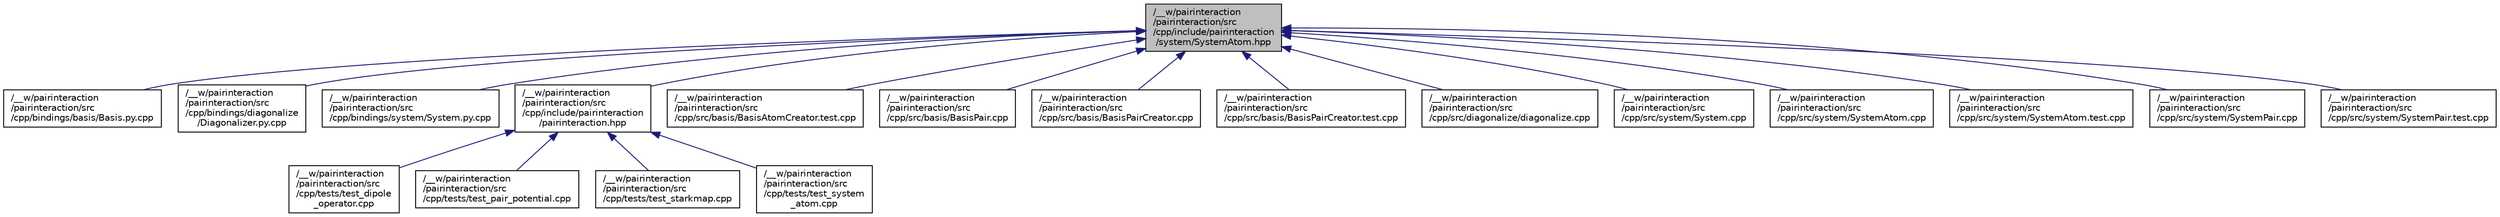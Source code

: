 digraph "/__w/pairinteraction/pairinteraction/src/cpp/include/pairinteraction/system/SystemAtom.hpp"
{
 // INTERACTIVE_SVG=YES
 // LATEX_PDF_SIZE
  bgcolor="transparent";
  edge [fontname="Helvetica",fontsize="10",labelfontname="Helvetica",labelfontsize="10"];
  node [fontname="Helvetica",fontsize="10",shape=record];
  Node1 [label="/__w/pairinteraction\l/pairinteraction/src\l/cpp/include/pairinteraction\l/system/SystemAtom.hpp",height=0.2,width=0.4,color="black", fillcolor="grey75", style="filled", fontcolor="black",tooltip=" "];
  Node1 -> Node2 [dir="back",color="midnightblue",fontsize="10",style="solid",fontname="Helvetica"];
  Node2 [label="/__w/pairinteraction\l/pairinteraction/src\l/cpp/bindings/basis/Basis.py.cpp",height=0.2,width=0.4,color="black",URL="$Basis_8py_8cpp.html",tooltip=" "];
  Node1 -> Node3 [dir="back",color="midnightblue",fontsize="10",style="solid",fontname="Helvetica"];
  Node3 [label="/__w/pairinteraction\l/pairinteraction/src\l/cpp/bindings/diagonalize\l/Diagonalizer.py.cpp",height=0.2,width=0.4,color="black",URL="$Diagonalizer_8py_8cpp.html",tooltip=" "];
  Node1 -> Node4 [dir="back",color="midnightblue",fontsize="10",style="solid",fontname="Helvetica"];
  Node4 [label="/__w/pairinteraction\l/pairinteraction/src\l/cpp/bindings/system/System.py.cpp",height=0.2,width=0.4,color="black",URL="$System_8py_8cpp.html",tooltip=" "];
  Node1 -> Node5 [dir="back",color="midnightblue",fontsize="10",style="solid",fontname="Helvetica"];
  Node5 [label="/__w/pairinteraction\l/pairinteraction/src\l/cpp/include/pairinteraction\l/pairinteraction.hpp",height=0.2,width=0.4,color="black",URL="$pairinteraction_8hpp.html",tooltip=" "];
  Node5 -> Node6 [dir="back",color="midnightblue",fontsize="10",style="solid",fontname="Helvetica"];
  Node6 [label="/__w/pairinteraction\l/pairinteraction/src\l/cpp/tests/test_dipole\l_operator.cpp",height=0.2,width=0.4,color="black",URL="$test__dipole__operator_8cpp.html",tooltip=" "];
  Node5 -> Node7 [dir="back",color="midnightblue",fontsize="10",style="solid",fontname="Helvetica"];
  Node7 [label="/__w/pairinteraction\l/pairinteraction/src\l/cpp/tests/test_pair_potential.cpp",height=0.2,width=0.4,color="black",URL="$test__pair__potential_8cpp.html",tooltip=" "];
  Node5 -> Node8 [dir="back",color="midnightblue",fontsize="10",style="solid",fontname="Helvetica"];
  Node8 [label="/__w/pairinteraction\l/pairinteraction/src\l/cpp/tests/test_starkmap.cpp",height=0.2,width=0.4,color="black",URL="$test__starkmap_8cpp.html",tooltip=" "];
  Node5 -> Node9 [dir="back",color="midnightblue",fontsize="10",style="solid",fontname="Helvetica"];
  Node9 [label="/__w/pairinteraction\l/pairinteraction/src\l/cpp/tests/test_system\l_atom.cpp",height=0.2,width=0.4,color="black",URL="$test__system__atom_8cpp.html",tooltip=" "];
  Node1 -> Node10 [dir="back",color="midnightblue",fontsize="10",style="solid",fontname="Helvetica"];
  Node10 [label="/__w/pairinteraction\l/pairinteraction/src\l/cpp/src/basis/BasisAtomCreator.test.cpp",height=0.2,width=0.4,color="black",URL="$BasisAtomCreator_8test_8cpp.html",tooltip=" "];
  Node1 -> Node11 [dir="back",color="midnightblue",fontsize="10",style="solid",fontname="Helvetica"];
  Node11 [label="/__w/pairinteraction\l/pairinteraction/src\l/cpp/src/basis/BasisPair.cpp",height=0.2,width=0.4,color="black",URL="$BasisPair_8cpp.html",tooltip=" "];
  Node1 -> Node12 [dir="back",color="midnightblue",fontsize="10",style="solid",fontname="Helvetica"];
  Node12 [label="/__w/pairinteraction\l/pairinteraction/src\l/cpp/src/basis/BasisPairCreator.cpp",height=0.2,width=0.4,color="black",URL="$BasisPairCreator_8cpp.html",tooltip=" "];
  Node1 -> Node13 [dir="back",color="midnightblue",fontsize="10",style="solid",fontname="Helvetica"];
  Node13 [label="/__w/pairinteraction\l/pairinteraction/src\l/cpp/src/basis/BasisPairCreator.test.cpp",height=0.2,width=0.4,color="black",URL="$BasisPairCreator_8test_8cpp.html",tooltip=" "];
  Node1 -> Node14 [dir="back",color="midnightblue",fontsize="10",style="solid",fontname="Helvetica"];
  Node14 [label="/__w/pairinteraction\l/pairinteraction/src\l/cpp/src/diagonalize/diagonalize.cpp",height=0.2,width=0.4,color="black",URL="$diagonalize_8cpp.html",tooltip=" "];
  Node1 -> Node15 [dir="back",color="midnightblue",fontsize="10",style="solid",fontname="Helvetica"];
  Node15 [label="/__w/pairinteraction\l/pairinteraction/src\l/cpp/src/system/System.cpp",height=0.2,width=0.4,color="black",URL="$System_8cpp.html",tooltip=" "];
  Node1 -> Node16 [dir="back",color="midnightblue",fontsize="10",style="solid",fontname="Helvetica"];
  Node16 [label="/__w/pairinteraction\l/pairinteraction/src\l/cpp/src/system/SystemAtom.cpp",height=0.2,width=0.4,color="black",URL="$SystemAtom_8cpp.html",tooltip=" "];
  Node1 -> Node17 [dir="back",color="midnightblue",fontsize="10",style="solid",fontname="Helvetica"];
  Node17 [label="/__w/pairinteraction\l/pairinteraction/src\l/cpp/src/system/SystemAtom.test.cpp",height=0.2,width=0.4,color="black",URL="$SystemAtom_8test_8cpp.html",tooltip=" "];
  Node1 -> Node18 [dir="back",color="midnightblue",fontsize="10",style="solid",fontname="Helvetica"];
  Node18 [label="/__w/pairinteraction\l/pairinteraction/src\l/cpp/src/system/SystemPair.cpp",height=0.2,width=0.4,color="black",URL="$SystemPair_8cpp.html",tooltip=" "];
  Node1 -> Node19 [dir="back",color="midnightblue",fontsize="10",style="solid",fontname="Helvetica"];
  Node19 [label="/__w/pairinteraction\l/pairinteraction/src\l/cpp/src/system/SystemPair.test.cpp",height=0.2,width=0.4,color="black",URL="$SystemPair_8test_8cpp.html",tooltip=" "];
}
